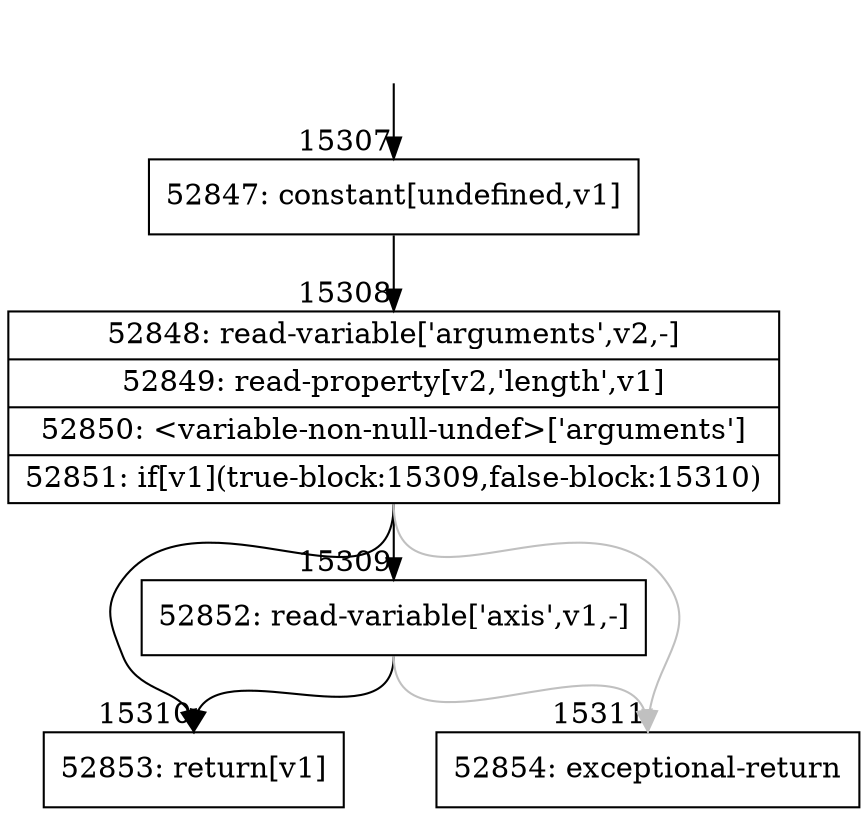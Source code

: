digraph {
rankdir="TD"
BB_entry1425[shape=none,label=""];
BB_entry1425 -> BB15307 [tailport=s, headport=n, headlabel="    15307"]
BB15307 [shape=record label="{52847: constant[undefined,v1]}" ] 
BB15307 -> BB15308 [tailport=s, headport=n, headlabel="      15308"]
BB15308 [shape=record label="{52848: read-variable['arguments',v2,-]|52849: read-property[v2,'length',v1]|52850: \<variable-non-null-undef\>['arguments']|52851: if[v1](true-block:15309,false-block:15310)}" ] 
BB15308 -> BB15310 [tailport=s, headport=n, headlabel="      15310"]
BB15308 -> BB15309 [tailport=s, headport=n, headlabel="      15309"]
BB15308 -> BB15311 [tailport=s, headport=n, color=gray, headlabel="      15311"]
BB15309 [shape=record label="{52852: read-variable['axis',v1,-]}" ] 
BB15309 -> BB15310 [tailport=s, headport=n]
BB15309 -> BB15311 [tailport=s, headport=n, color=gray]
BB15310 [shape=record label="{52853: return[v1]}" ] 
BB15311 [shape=record label="{52854: exceptional-return}" ] 
//#$~ 9016
}

